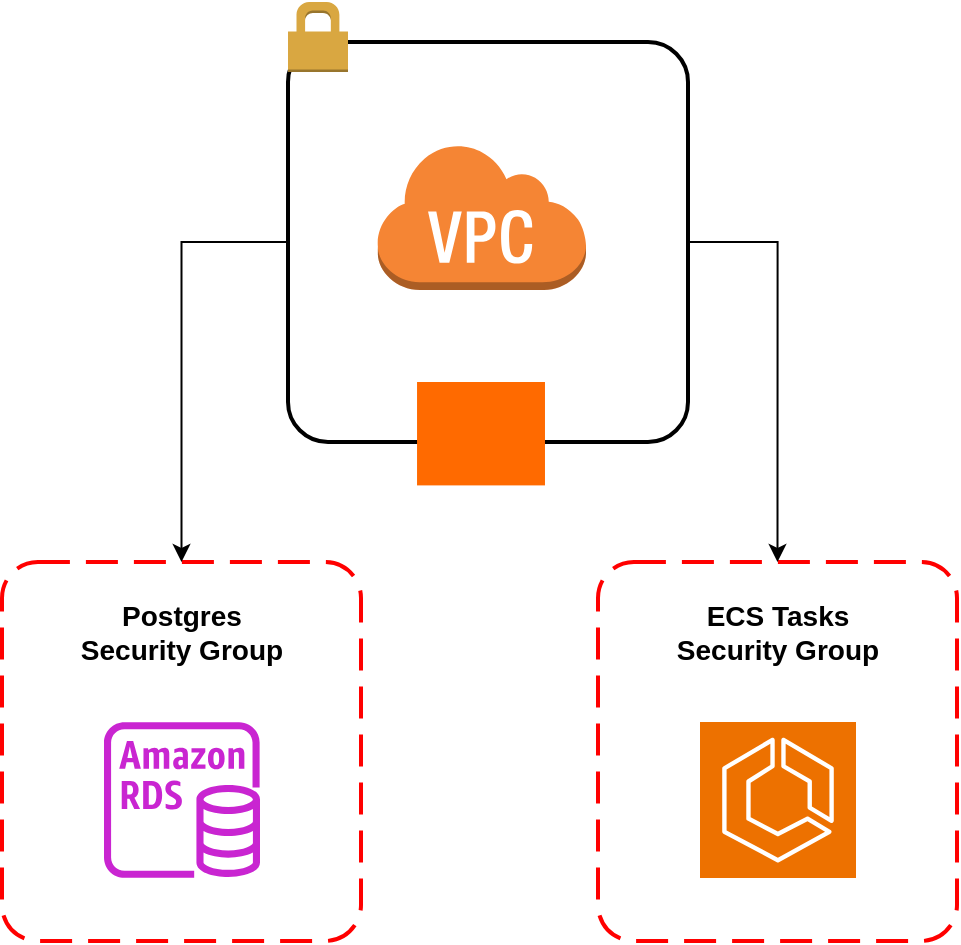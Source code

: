 <mxfile version="27.0.9">
  <diagram name="Page-1" id="poeLqoRC7olKtQSm_eBS">
    <mxGraphModel dx="1223" dy="875" grid="1" gridSize="10" guides="1" tooltips="1" connect="1" arrows="1" fold="1" page="1" pageScale="1" pageWidth="850" pageHeight="1100" math="0" shadow="0">
      <root>
        <mxCell id="0" />
        <mxCell id="1" parent="0" />
        <mxCell id="M6jTmLETXqvDHsrYBA7V-2" value="" style="outlineConnect=0;dashed=0;verticalLabelPosition=bottom;verticalAlign=top;align=center;html=1;shape=mxgraph.aws3.virtual_private_cloud;fillColor=#F58534;gradientColor=none;" vertex="1" parent="1">
          <mxGeometry x="373" y="110" width="105" height="74" as="geometry" />
        </mxCell>
        <mxCell id="M6jTmLETXqvDHsrYBA7V-3" value="" style="rounded=1;arcSize=10;dashed=1;strokeColor=#ff0000;fillColor=none;gradientColor=none;dashPattern=8 4;strokeWidth=2;" vertex="1" parent="1">
          <mxGeometry x="186" y="320" width="179.5" height="189.5" as="geometry" />
        </mxCell>
        <mxCell id="M6jTmLETXqvDHsrYBA7V-4" value="" style="sketch=0;outlineConnect=0;fontColor=#232F3E;gradientColor=none;fillColor=#C925D1;strokeColor=none;dashed=0;verticalLabelPosition=bottom;verticalAlign=top;align=center;html=1;fontSize=12;fontStyle=0;aspect=fixed;pointerEvents=1;shape=mxgraph.aws4.rds_instance;" vertex="1" parent="1">
          <mxGeometry x="237" y="400" width="78" height="78" as="geometry" />
        </mxCell>
        <mxCell id="M6jTmLETXqvDHsrYBA7V-5" value="" style="rounded=1;arcSize=10;dashed=1;strokeColor=#ff0000;fillColor=none;gradientColor=none;dashPattern=8 4;strokeWidth=2;" vertex="1" parent="1">
          <mxGeometry x="484" y="320" width="179.5" height="189.5" as="geometry" />
        </mxCell>
        <mxCell id="M6jTmLETXqvDHsrYBA7V-6" value="" style="sketch=0;points=[[0,0,0],[0.25,0,0],[0.5,0,0],[0.75,0,0],[1,0,0],[0,1,0],[0.25,1,0],[0.5,1,0],[0.75,1,0],[1,1,0],[0,0.25,0],[0,0.5,0],[0,0.75,0],[1,0.25,0],[1,0.5,0],[1,0.75,0]];outlineConnect=0;fontColor=#232F3E;fillColor=#ED7100;strokeColor=#ffffff;dashed=0;verticalLabelPosition=bottom;verticalAlign=top;align=center;html=1;fontSize=12;fontStyle=0;aspect=fixed;shape=mxgraph.aws4.resourceIcon;resIcon=mxgraph.aws4.ecs;" vertex="1" parent="1">
          <mxGeometry x="535" y="400" width="78" height="78" as="geometry" />
        </mxCell>
        <mxCell id="M6jTmLETXqvDHsrYBA7V-9" style="edgeStyle=orthogonalEdgeStyle;rounded=0;orthogonalLoop=1;jettySize=auto;html=1;exitX=0;exitY=0.5;exitDx=0;exitDy=0;" edge="1" parent="1" source="M6jTmLETXqvDHsrYBA7V-7" target="M6jTmLETXqvDHsrYBA7V-3">
          <mxGeometry relative="1" as="geometry" />
        </mxCell>
        <mxCell id="M6jTmLETXqvDHsrYBA7V-10" style="edgeStyle=orthogonalEdgeStyle;rounded=0;orthogonalLoop=1;jettySize=auto;html=1;exitX=1;exitY=0.5;exitDx=0;exitDy=0;entryX=0.5;entryY=0;entryDx=0;entryDy=0;" edge="1" parent="1" source="M6jTmLETXqvDHsrYBA7V-7" target="M6jTmLETXqvDHsrYBA7V-5">
          <mxGeometry relative="1" as="geometry" />
        </mxCell>
        <mxCell id="M6jTmLETXqvDHsrYBA7V-7" value="" style="rounded=1;arcSize=10;dashed=0;fillColor=none;gradientColor=none;strokeWidth=2;" vertex="1" parent="1">
          <mxGeometry x="329" y="60" width="200" height="200" as="geometry" />
        </mxCell>
        <mxCell id="M6jTmLETXqvDHsrYBA7V-8" value="" style="dashed=0;html=1;shape=mxgraph.aws3.permissions;fillColor=#D9A741;gradientColor=none;dashed=0;" vertex="1" parent="1">
          <mxGeometry x="329" y="40" width="30" height="35" as="geometry" />
        </mxCell>
        <mxCell id="M6jTmLETXqvDHsrYBA7V-11" value="&lt;font style=&quot;font-size: 14px;&quot;&gt;&lt;b&gt;Postgres Security Group&lt;/b&gt;&lt;/font&gt;" style="text;strokeColor=none;align=center;fillColor=none;html=1;verticalAlign=middle;whiteSpace=wrap;rounded=0;" vertex="1" parent="1">
          <mxGeometry x="223.75" y="340" width="104" height="30" as="geometry" />
        </mxCell>
        <mxCell id="M6jTmLETXqvDHsrYBA7V-12" value="&lt;font style=&quot;font-size: 14px;&quot;&gt;&lt;b&gt;ECS Tasks Security Group&lt;/b&gt;&lt;/font&gt;" style="text;strokeColor=none;align=center;fillColor=none;html=1;verticalAlign=middle;whiteSpace=wrap;rounded=0;" vertex="1" parent="1">
          <mxGeometry x="521.75" y="340" width="104" height="30" as="geometry" />
        </mxCell>
        <mxCell id="M6jTmLETXqvDHsrYBA7V-13" value="" style="points=[];aspect=fixed;html=1;align=center;shadow=0;dashed=0;fillColor=#FF6A00;strokeColor=none;shape=mxgraph.alibaba_cloud.nat_gateway;" vertex="1" parent="1">
          <mxGeometry x="393.52" y="230" width="63.97" height="51.7" as="geometry" />
        </mxCell>
      </root>
    </mxGraphModel>
  </diagram>
</mxfile>
